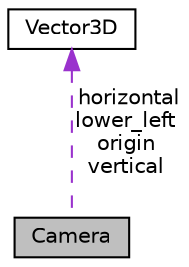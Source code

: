 digraph "Camera"
{
 // LATEX_PDF_SIZE
  edge [fontname="Helvetica",fontsize="10",labelfontname="Helvetica",labelfontsize="10"];
  node [fontname="Helvetica",fontsize="10",shape=record];
  Node1 [label="Camera",height=0.2,width=0.4,color="black", fillcolor="grey75", style="filled", fontcolor="black",tooltip=" "];
  Node2 -> Node1 [dir="back",color="darkorchid3",fontsize="10",style="dashed",label=" horizontal\nlower_left\norigin\nvertical" ];
  Node2 [label="Vector3D",height=0.2,width=0.4,color="black", fillcolor="white", style="filled",URL="$classVector3D.html",tooltip=" "];
}
